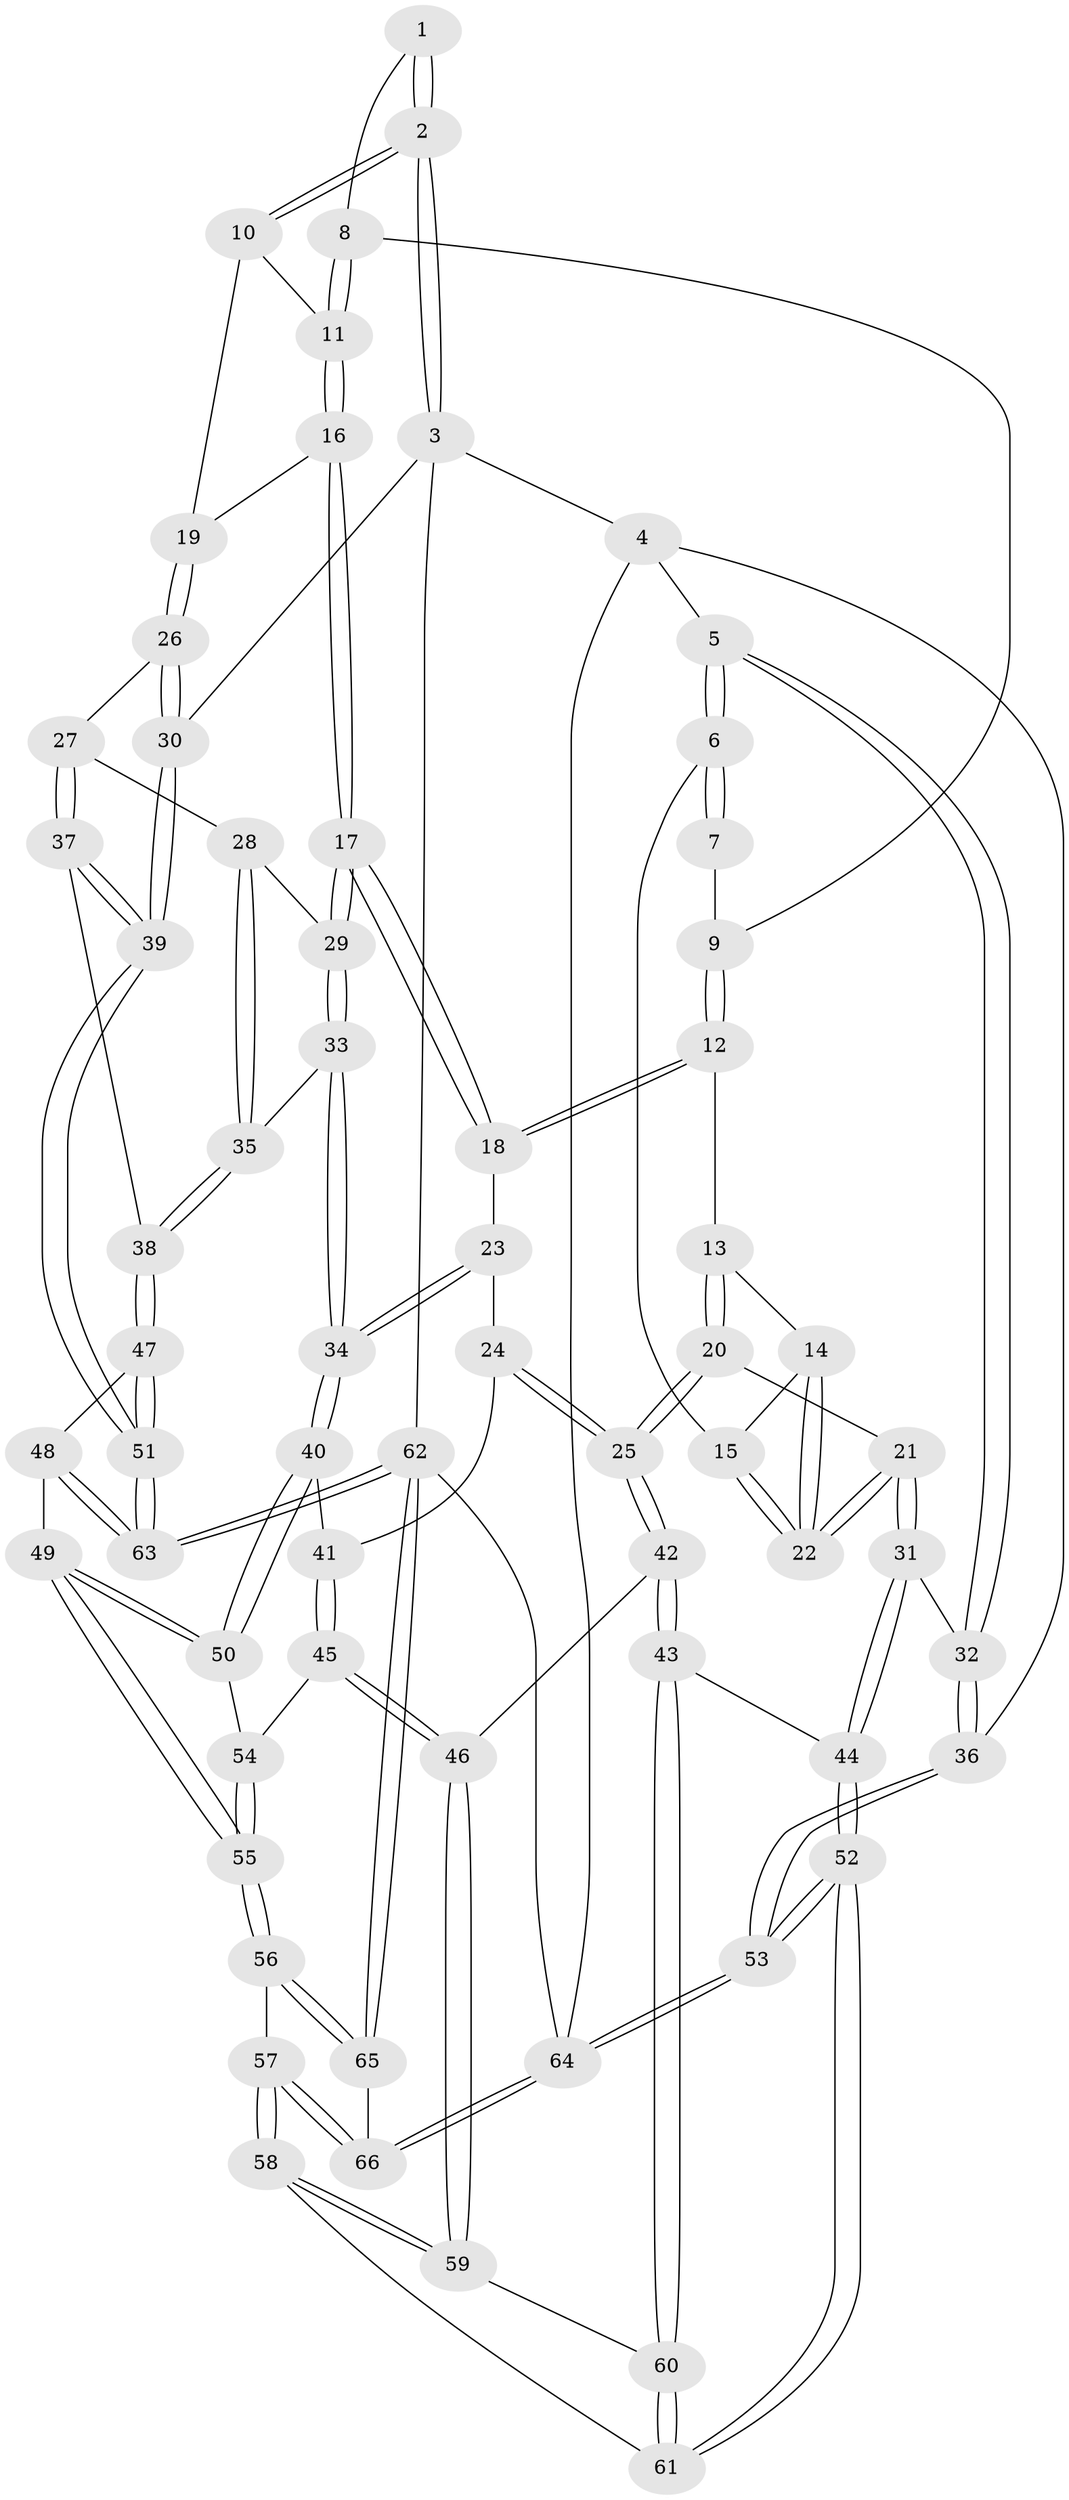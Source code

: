 // coarse degree distribution, {5: 0.2, 3: 0.5, 4: 0.3}
// Generated by graph-tools (version 1.1) at 2025/38/03/04/25 23:38:25]
// undirected, 66 vertices, 162 edges
graph export_dot {
  node [color=gray90,style=filled];
  1 [pos="+0.741556020894349+0"];
  2 [pos="+1+0"];
  3 [pos="+1+0"];
  4 [pos="+0+0"];
  5 [pos="+0+0"];
  6 [pos="+0+0"];
  7 [pos="+0.31049172993815394+0"];
  8 [pos="+0.6584122414345358+0.13669611634083553"];
  9 [pos="+0.5953106524909783+0.1479855478390953"];
  10 [pos="+1+0"];
  11 [pos="+0.6905302337513527+0.15453590302443537"];
  12 [pos="+0.5347590614384626+0.21751451042546277"];
  13 [pos="+0.5058310311052474+0.21856276623489967"];
  14 [pos="+0.4533348389255338+0.19407690238299555"];
  15 [pos="+0+0"];
  16 [pos="+0.7013539960461906+0.16957688633524068"];
  17 [pos="+0.7034592161331774+0.36234355889575676"];
  18 [pos="+0.575296532152843+0.35251008576174725"];
  19 [pos="+0.8718547364917864+0.24203344816258712"];
  20 [pos="+0.3207166874887847+0.4104390014208147"];
  21 [pos="+0.2942217341701224+0.39840460357805196"];
  22 [pos="+0.26754245849671043+0.31874297096196114"];
  23 [pos="+0.5619078676583452+0.36922579131509614"];
  24 [pos="+0.3959921396545304+0.439971772707627"];
  25 [pos="+0.33466951537916456+0.42224329871659966"];
  26 [pos="+0.879801242768705+0.34647207945027486"];
  27 [pos="+0.8283702969081169+0.3674963966397344"];
  28 [pos="+0.7712079258555016+0.3718604006776241"];
  29 [pos="+0.7058453299992918+0.3641909501840906"];
  30 [pos="+1+0.5199266600613713"];
  31 [pos="+0.1462726265439469+0.48874177351121323"];
  32 [pos="+0.08577873233959887+0.4861335447370489"];
  33 [pos="+0.6724148359854785+0.5060789125765136"];
  34 [pos="+0.604736984177222+0.5469224828479474"];
  35 [pos="+0.7524156598513538+0.5310852389152474"];
  36 [pos="+0+0.5922459327149516"];
  37 [pos="+0.8098322025944766+0.5203408087089257"];
  38 [pos="+0.7741079851929145+0.5467082159271857"];
  39 [pos="+1+0.5491119846800422"];
  40 [pos="+0.5934447795883838+0.5646607912880736"];
  41 [pos="+0.4379702896707705+0.4892554317021849"];
  42 [pos="+0.3279036773822819+0.5913819721235763"];
  43 [pos="+0.25808659564128816+0.6818893431003576"];
  44 [pos="+0.16935769859728275+0.5612968340922365"];
  45 [pos="+0.4410285010739408+0.6457674905086569"];
  46 [pos="+0.43394938532533595+0.649179066843062"];
  47 [pos="+0.7821931568126079+0.6489421584628086"];
  48 [pos="+0.6823865656174196+0.7289358008083062"];
  49 [pos="+0.6698507327013082+0.7318480957797103"];
  50 [pos="+0.5934958509163312+0.5662807087729024"];
  51 [pos="+1+0.6625694523544142"];
  52 [pos="+0.008692651964934043+0.8945286567818269"];
  53 [pos="+0+1"];
  54 [pos="+0.45580751369410977+0.6475649312010164"];
  55 [pos="+0.6098332382195837+0.8063552115630989"];
  56 [pos="+0.5997863825987992+0.8286591285000872"];
  57 [pos="+0.44960387222612785+0.8796151935562291"];
  58 [pos="+0.44000928919624266+0.8717014555918193"];
  59 [pos="+0.4107436837955706+0.6882913011779185"];
  60 [pos="+0.2573953943485902+0.7081226605067302"];
  61 [pos="+0.22649521159766411+0.7871689020979109"];
  62 [pos="+1+1"];
  63 [pos="+1+1"];
  64 [pos="+0+1"];
  65 [pos="+0.8810215329821353+1"];
  66 [pos="+0.35365875081083403+1"];
  1 -- 2;
  1 -- 2;
  1 -- 8;
  2 -- 3;
  2 -- 3;
  2 -- 10;
  2 -- 10;
  3 -- 4;
  3 -- 30;
  3 -- 62;
  4 -- 5;
  4 -- 36;
  4 -- 64;
  5 -- 6;
  5 -- 6;
  5 -- 32;
  5 -- 32;
  6 -- 7;
  6 -- 7;
  6 -- 15;
  7 -- 9;
  8 -- 9;
  8 -- 11;
  8 -- 11;
  9 -- 12;
  9 -- 12;
  10 -- 11;
  10 -- 19;
  11 -- 16;
  11 -- 16;
  12 -- 13;
  12 -- 18;
  12 -- 18;
  13 -- 14;
  13 -- 20;
  13 -- 20;
  14 -- 15;
  14 -- 22;
  14 -- 22;
  15 -- 22;
  15 -- 22;
  16 -- 17;
  16 -- 17;
  16 -- 19;
  17 -- 18;
  17 -- 18;
  17 -- 29;
  17 -- 29;
  18 -- 23;
  19 -- 26;
  19 -- 26;
  20 -- 21;
  20 -- 25;
  20 -- 25;
  21 -- 22;
  21 -- 22;
  21 -- 31;
  21 -- 31;
  23 -- 24;
  23 -- 34;
  23 -- 34;
  24 -- 25;
  24 -- 25;
  24 -- 41;
  25 -- 42;
  25 -- 42;
  26 -- 27;
  26 -- 30;
  26 -- 30;
  27 -- 28;
  27 -- 37;
  27 -- 37;
  28 -- 29;
  28 -- 35;
  28 -- 35;
  29 -- 33;
  29 -- 33;
  30 -- 39;
  30 -- 39;
  31 -- 32;
  31 -- 44;
  31 -- 44;
  32 -- 36;
  32 -- 36;
  33 -- 34;
  33 -- 34;
  33 -- 35;
  34 -- 40;
  34 -- 40;
  35 -- 38;
  35 -- 38;
  36 -- 53;
  36 -- 53;
  37 -- 38;
  37 -- 39;
  37 -- 39;
  38 -- 47;
  38 -- 47;
  39 -- 51;
  39 -- 51;
  40 -- 41;
  40 -- 50;
  40 -- 50;
  41 -- 45;
  41 -- 45;
  42 -- 43;
  42 -- 43;
  42 -- 46;
  43 -- 44;
  43 -- 60;
  43 -- 60;
  44 -- 52;
  44 -- 52;
  45 -- 46;
  45 -- 46;
  45 -- 54;
  46 -- 59;
  46 -- 59;
  47 -- 48;
  47 -- 51;
  47 -- 51;
  48 -- 49;
  48 -- 63;
  48 -- 63;
  49 -- 50;
  49 -- 50;
  49 -- 55;
  49 -- 55;
  50 -- 54;
  51 -- 63;
  51 -- 63;
  52 -- 53;
  52 -- 53;
  52 -- 61;
  52 -- 61;
  53 -- 64;
  53 -- 64;
  54 -- 55;
  54 -- 55;
  55 -- 56;
  55 -- 56;
  56 -- 57;
  56 -- 65;
  56 -- 65;
  57 -- 58;
  57 -- 58;
  57 -- 66;
  57 -- 66;
  58 -- 59;
  58 -- 59;
  58 -- 61;
  59 -- 60;
  60 -- 61;
  60 -- 61;
  62 -- 63;
  62 -- 63;
  62 -- 65;
  62 -- 65;
  62 -- 64;
  64 -- 66;
  64 -- 66;
  65 -- 66;
}

